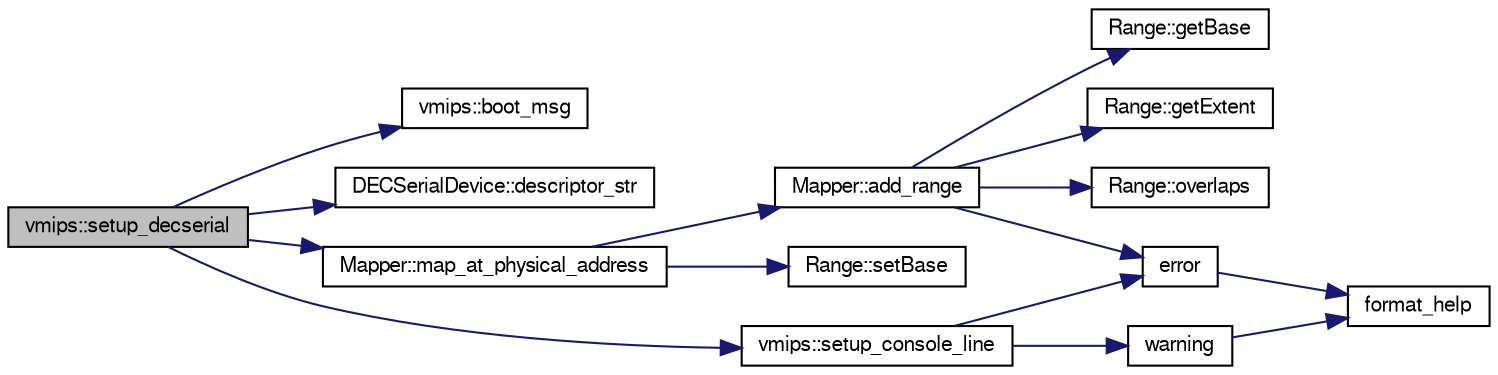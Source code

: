 digraph G
{
  edge [fontname="FreeSans",fontsize="10",labelfontname="FreeSans",labelfontsize="10"];
  node [fontname="FreeSans",fontsize="10",shape=record];
  rankdir=LR;
  Node1 [label="vmips::setup_decserial",height=0.2,width=0.4,color="black", fillcolor="grey75", style="filled" fontcolor="black"];
  Node1 -> Node2 [color="midnightblue",fontsize="10",style="solid"];
  Node2 [label="vmips::boot_msg",height=0.2,width=0.4,color="black", fillcolor="white", style="filled",URL="$classvmips.html#a2e203897ea48f719ff7a3a1007fcf0fe"];
  Node1 -> Node3 [color="midnightblue",fontsize="10",style="solid"];
  Node3 [label="DECSerialDevice::descriptor_str",height=0.2,width=0.4,color="black", fillcolor="white", style="filled",URL="$classDECSerialDevice.html#a4bafbd9752125c521627528e8b1c5a2b"];
  Node1 -> Node4 [color="midnightblue",fontsize="10",style="solid"];
  Node4 [label="Mapper::map_at_physical_address",height=0.2,width=0.4,color="black", fillcolor="white", style="filled",URL="$classMapper.html#a1c30883b6490a8283f4dab8dfe797860"];
  Node4 -> Node5 [color="midnightblue",fontsize="10",style="solid"];
  Node5 [label="Mapper::add_range",height=0.2,width=0.4,color="black", fillcolor="white", style="filled",URL="$classMapper.html#a8733fffed63e13e9a0584d2e3c85d0b4"];
  Node5 -> Node6 [color="midnightblue",fontsize="10",style="solid"];
  Node6 [label="error",height=0.2,width=0.4,color="black", fillcolor="white", style="filled",URL="$error_8cc.html#a158a1af99275c1555bf5fcc74709aa5a"];
  Node6 -> Node7 [color="midnightblue",fontsize="10",style="solid"];
  Node7 [label="format_help",height=0.2,width=0.4,color="black", fillcolor="white", style="filled",URL="$error_8cc.html#aa182c84a77010100b5b8a15b1ff22e70"];
  Node5 -> Node8 [color="midnightblue",fontsize="10",style="solid"];
  Node8 [label="Range::getBase",height=0.2,width=0.4,color="black", fillcolor="white", style="filled",URL="$classRange.html#ab4b6e3925cd4559eb8879deed47cb806"];
  Node5 -> Node9 [color="midnightblue",fontsize="10",style="solid"];
  Node9 [label="Range::getExtent",height=0.2,width=0.4,color="black", fillcolor="white", style="filled",URL="$classRange.html#addefe753334150b3cbaca2d5f157f17b"];
  Node5 -> Node10 [color="midnightblue",fontsize="10",style="solid"];
  Node10 [label="Range::overlaps",height=0.2,width=0.4,color="black", fillcolor="white", style="filled",URL="$classRange.html#a73ad70c479cc77fcf6cb65a8da2993cb"];
  Node4 -> Node11 [color="midnightblue",fontsize="10",style="solid"];
  Node11 [label="Range::setBase",height=0.2,width=0.4,color="black", fillcolor="white", style="filled",URL="$classRange.html#a5f60a7e0ad9e6d61d86b82163a78f776"];
  Node1 -> Node12 [color="midnightblue",fontsize="10",style="solid"];
  Node12 [label="vmips::setup_console_line",height=0.2,width=0.4,color="black", fillcolor="white", style="filled",URL="$classvmips.html#a441e17463fe05a71a960e1f98f11019b"];
  Node12 -> Node6 [color="midnightblue",fontsize="10",style="solid"];
  Node12 -> Node13 [color="midnightblue",fontsize="10",style="solid"];
  Node13 [label="warning",height=0.2,width=0.4,color="black", fillcolor="white", style="filled",URL="$error_8cc.html#a28a6bb294160ea6b0317a1c13c8894d1"];
  Node13 -> Node7 [color="midnightblue",fontsize="10",style="solid"];
}
